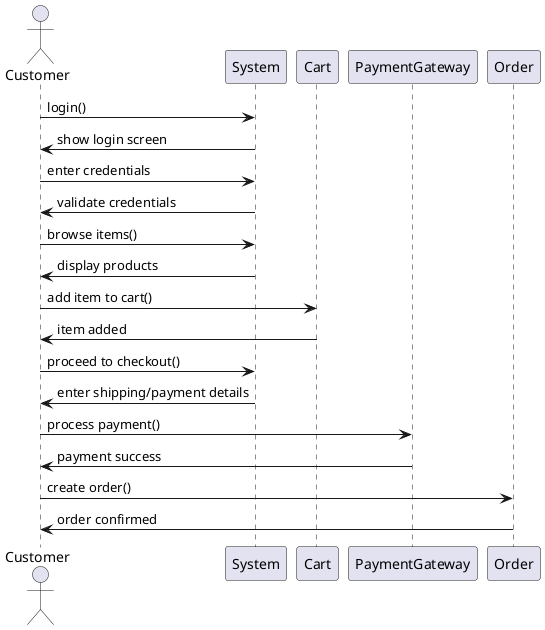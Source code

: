 @startuml
actor Customer
participant System
participant Cart
participant PaymentGateway
participant Order


Customer -> System : login()
System -> Customer : show login screen
Customer -> System : enter credentials
System -> Customer : validate credentials
Customer -> System : browse items()
System -> Customer : display products
Customer -> Cart : add item to cart()
Cart -> Customer : item added
Customer -> System : proceed to checkout()
System -> Customer : enter shipping/payment details
Customer -> PaymentGateway : process payment()
PaymentGateway -> Customer : payment success
Customer -> Order : create order()
Order -> Customer : order confirmed
@enduml
